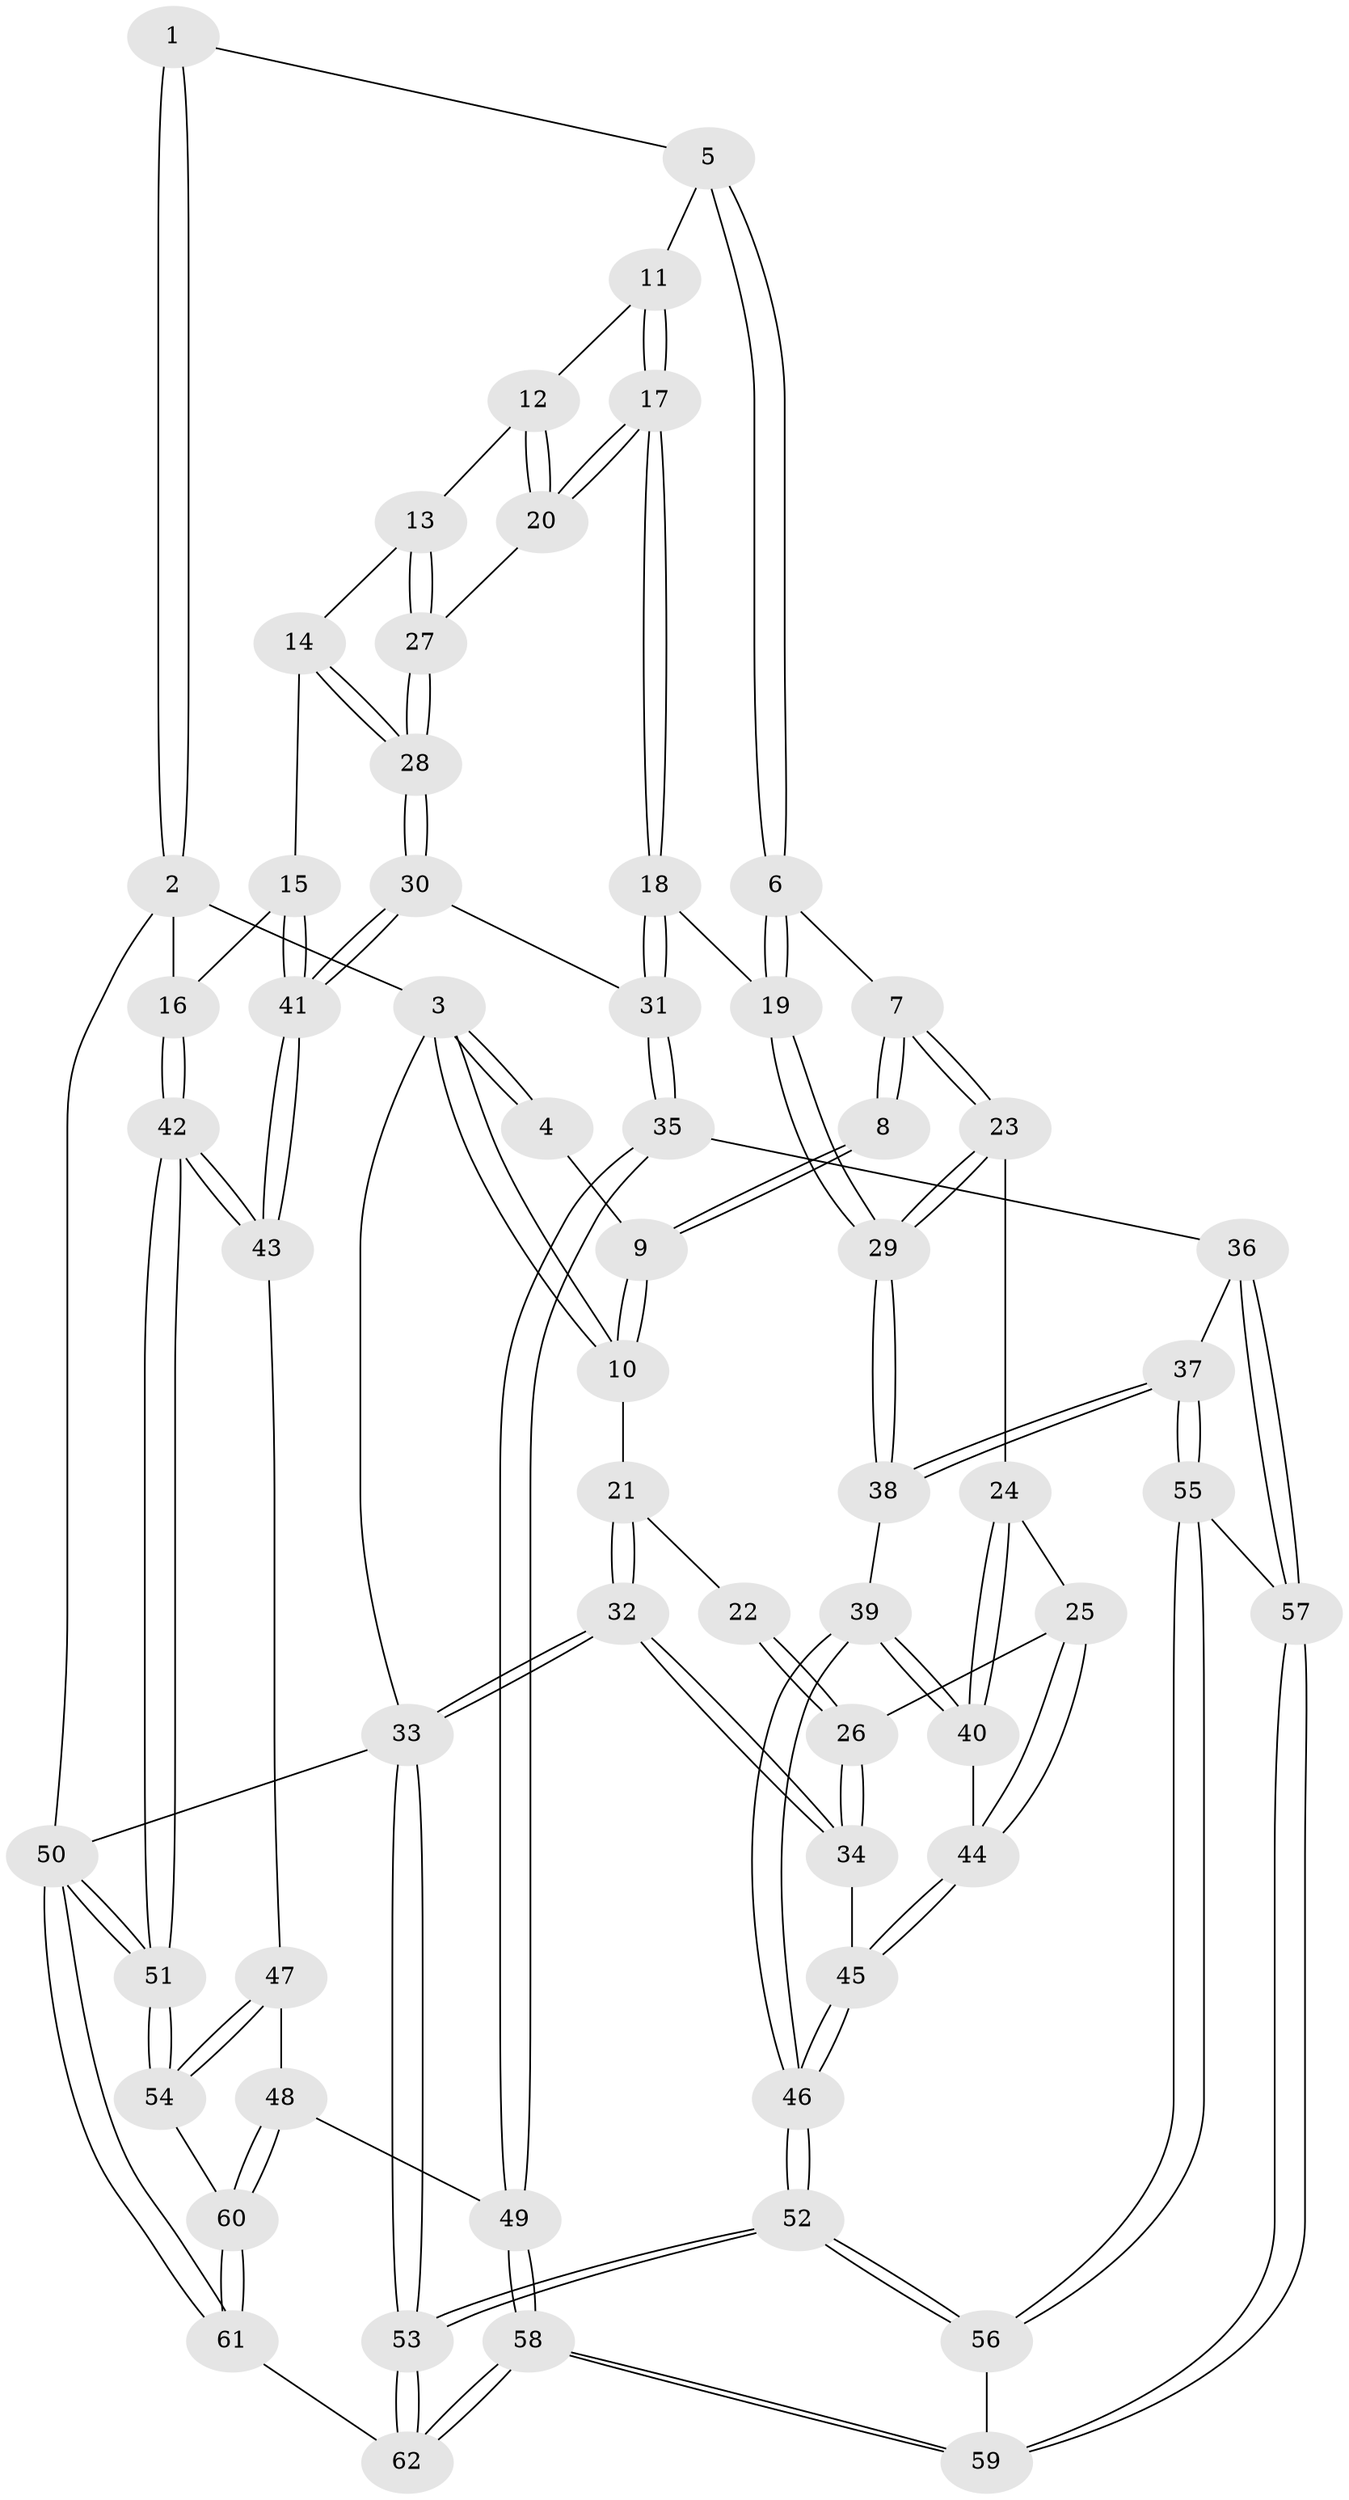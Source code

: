 // Generated by graph-tools (version 1.1) at 2025/59/03/09/25 04:59:47]
// undirected, 62 vertices, 152 edges
graph export_dot {
graph [start="1"]
  node [color=gray90,style=filled];
  1 [pos="+0.5278415183515346+0"];
  2 [pos="+1+0"];
  3 [pos="+0+0"];
  4 [pos="+0.3139142762579283+0"];
  5 [pos="+0.591337037892489+0.08768297033597275"];
  6 [pos="+0.4538880120119468+0.23528415053286178"];
  7 [pos="+0.29183963989630435+0.2786896388888086"];
  8 [pos="+0.27922717422458604+0.26752173669929763"];
  9 [pos="+0.2525058031340488+0.12807432830061447"];
  10 [pos="+0+0.03517509443678551"];
  11 [pos="+0.6308448834239029+0.11325104764603043"];
  12 [pos="+0.7800966369470095+0.1749149629016716"];
  13 [pos="+1+0.15774734286693246"];
  14 [pos="+1+0.15706342828035205"];
  15 [pos="+1+0.0791352857345843"];
  16 [pos="+1+0.0721211518535831"];
  17 [pos="+0.6064188562538447+0.4075488429435382"];
  18 [pos="+0.5972765736892428+0.41215716670732017"];
  19 [pos="+0.5887321228731643+0.41041679176133145"];
  20 [pos="+0.6900163037029013+0.3898312571394659"];
  21 [pos="+0+0.0463328351486449"];
  22 [pos="+0.146429853994692+0.2806918082436453"];
  23 [pos="+0.30030366746567544+0.3755921714581901"];
  24 [pos="+0.21772007358690304+0.4444323169794011"];
  25 [pos="+0.08191078875433143+0.4951371333433931"];
  26 [pos="+0.0044605518826712764+0.48080672178822426"];
  27 [pos="+0.7567151876606208+0.43346550415279034"];
  28 [pos="+0.8278187899790102+0.5396333863046345"];
  29 [pos="+0.3887752576418304+0.5001486317259864"];
  30 [pos="+0.8331889817842292+0.56798819609331"];
  31 [pos="+0.6274900694337622+0.5916249311246768"];
  32 [pos="+0+0.4921219833708771"];
  33 [pos="+0+1"];
  34 [pos="+0+0.49363038313068025"];
  35 [pos="+0.5524435629552067+0.6852323459108846"];
  36 [pos="+0.512295650305446+0.6867225023695434"];
  37 [pos="+0.41178317970549455+0.6608595971887867"];
  38 [pos="+0.3918810232041462+0.6215623484100408"];
  39 [pos="+0.23867050976047824+0.6067118821041113"];
  40 [pos="+0.21014204725860172+0.5922238491601197"];
  41 [pos="+0.8612395049827435+0.5975152658802516"];
  42 [pos="+1+0.5985502083869308"];
  43 [pos="+0.871798462533887+0.6124701630087309"];
  44 [pos="+0.1635529013648052+0.5919116155159129"];
  45 [pos="+0.10703748725394394+0.6787868447467673"];
  46 [pos="+0.1105300125456475+0.8423119737564193"];
  47 [pos="+0.86850488440414+0.6257818339192343"];
  48 [pos="+0.6892951701813775+0.8047631885174179"];
  49 [pos="+0.6786414616953768+0.8017459590620386"];
  50 [pos="+1+1"];
  51 [pos="+1+1"];
  52 [pos="+0.09415559888109885+0.9860010544195185"];
  53 [pos="+0+1"];
  54 [pos="+0.937573794713891+0.8631739106638329"];
  55 [pos="+0.32337131492808496+0.7860725055536381"];
  56 [pos="+0.30626052324267056+0.8056331053007223"];
  57 [pos="+0.49819808562932366+0.8789941969285945"];
  58 [pos="+0.520583979451275+0.9625622822413104"];
  59 [pos="+0.5079147288899305+0.9330723242907838"];
  60 [pos="+0.7228256148439106+0.8467316903407272"];
  61 [pos="+0.7391841925053881+1"];
  62 [pos="+0.4889079818547544+1"];
  1 -- 2;
  1 -- 2;
  1 -- 5;
  2 -- 3;
  2 -- 16;
  2 -- 50;
  3 -- 4;
  3 -- 4;
  3 -- 10;
  3 -- 10;
  3 -- 33;
  4 -- 9;
  5 -- 6;
  5 -- 6;
  5 -- 11;
  6 -- 7;
  6 -- 19;
  6 -- 19;
  7 -- 8;
  7 -- 8;
  7 -- 23;
  7 -- 23;
  8 -- 9;
  8 -- 9;
  9 -- 10;
  9 -- 10;
  10 -- 21;
  11 -- 12;
  11 -- 17;
  11 -- 17;
  12 -- 13;
  12 -- 20;
  12 -- 20;
  13 -- 14;
  13 -- 27;
  13 -- 27;
  14 -- 15;
  14 -- 28;
  14 -- 28;
  15 -- 16;
  15 -- 41;
  15 -- 41;
  16 -- 42;
  16 -- 42;
  17 -- 18;
  17 -- 18;
  17 -- 20;
  17 -- 20;
  18 -- 19;
  18 -- 31;
  18 -- 31;
  19 -- 29;
  19 -- 29;
  20 -- 27;
  21 -- 22;
  21 -- 32;
  21 -- 32;
  22 -- 26;
  22 -- 26;
  23 -- 24;
  23 -- 29;
  23 -- 29;
  24 -- 25;
  24 -- 40;
  24 -- 40;
  25 -- 26;
  25 -- 44;
  25 -- 44;
  26 -- 34;
  26 -- 34;
  27 -- 28;
  27 -- 28;
  28 -- 30;
  28 -- 30;
  29 -- 38;
  29 -- 38;
  30 -- 31;
  30 -- 41;
  30 -- 41;
  31 -- 35;
  31 -- 35;
  32 -- 33;
  32 -- 33;
  32 -- 34;
  32 -- 34;
  33 -- 53;
  33 -- 53;
  33 -- 50;
  34 -- 45;
  35 -- 36;
  35 -- 49;
  35 -- 49;
  36 -- 37;
  36 -- 57;
  36 -- 57;
  37 -- 38;
  37 -- 38;
  37 -- 55;
  37 -- 55;
  38 -- 39;
  39 -- 40;
  39 -- 40;
  39 -- 46;
  39 -- 46;
  40 -- 44;
  41 -- 43;
  41 -- 43;
  42 -- 43;
  42 -- 43;
  42 -- 51;
  42 -- 51;
  43 -- 47;
  44 -- 45;
  44 -- 45;
  45 -- 46;
  45 -- 46;
  46 -- 52;
  46 -- 52;
  47 -- 48;
  47 -- 54;
  47 -- 54;
  48 -- 49;
  48 -- 60;
  48 -- 60;
  49 -- 58;
  49 -- 58;
  50 -- 51;
  50 -- 51;
  50 -- 61;
  50 -- 61;
  51 -- 54;
  51 -- 54;
  52 -- 53;
  52 -- 53;
  52 -- 56;
  52 -- 56;
  53 -- 62;
  53 -- 62;
  54 -- 60;
  55 -- 56;
  55 -- 56;
  55 -- 57;
  56 -- 59;
  57 -- 59;
  57 -- 59;
  58 -- 59;
  58 -- 59;
  58 -- 62;
  58 -- 62;
  60 -- 61;
  60 -- 61;
  61 -- 62;
}
